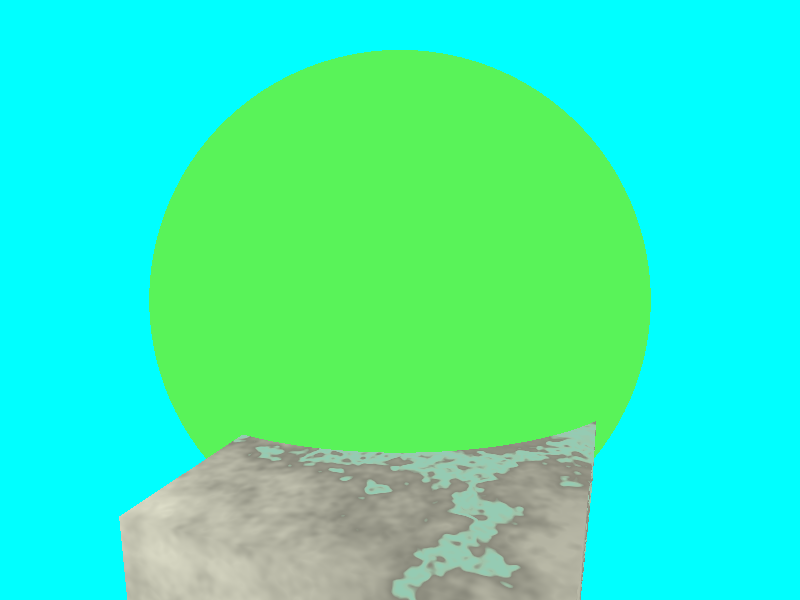 #version 3.7;
#include "colors.inc"
#include "stones.inc"
background {color Cyan}

camera {
    location <0,2,-3.1>
    look_at <0,1,2>
}

sphere {
    <0,1,2>, 2
    texture {
        pigment {color rgb<0.1,0.9,0.1>}
    }
}

light_source {
    <2,4,-3> color White
}

box {
    <-1,0,-1>
    <1,0.5,1>
    texture{
        T_Stone25
        scale 4
    }
    rotate <0,20,0>
}


